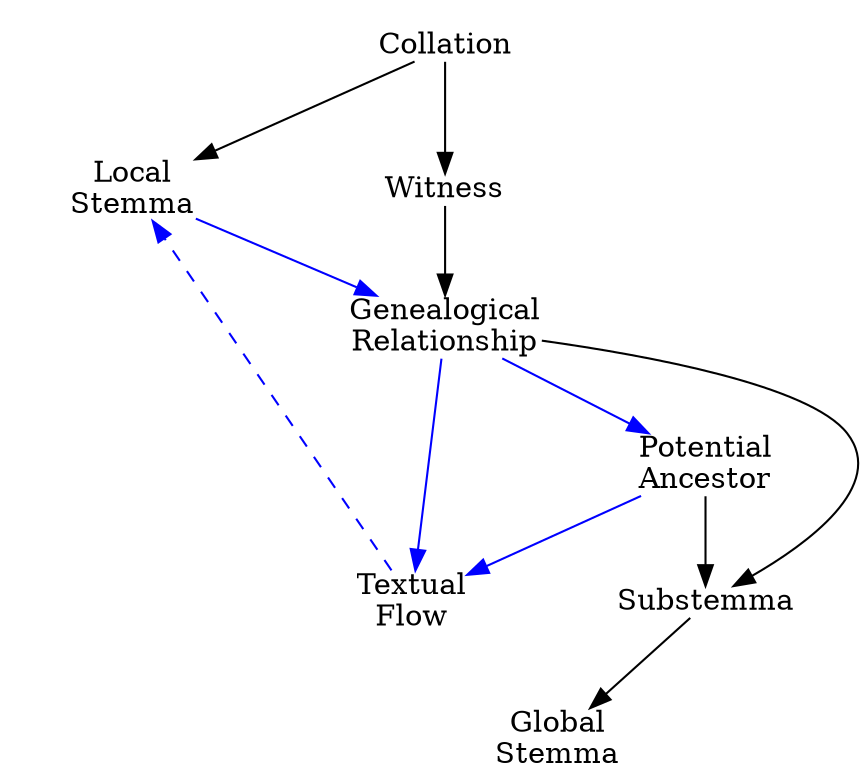 digraph roadmap {
	margin=0;
    nodesep=1;
    anchor_1[style=invis];
	collation[shape="plain", label="Collation"];
	local_stemma[shape="plain", label="Local\nStemma"];
	witness[shape="plain", label="Witness"];
	genealogical_relationship[shape="plain", label="Genealogical\nRelationship"];
	potential_ancestor[shape="plain", label="Potential\nAncestor"];
	textual_flow[shape="plain", label="Textual\nFlow"];
	substemma[shape="plain", label="Substemma"];
    global_stemma[shape="plain", label="Global\nStemma"];
    anchor_1 -> local_stemma[style=invis];
	collation -> local_stemma;
    collation -> witness;
    local_stemma -> genealogical_relationship[color=blue];
    witness -> genealogical_relationship;
    genealogical_relationship -> potential_ancestor[color=blue];
    genealogical_relationship -> textual_flow[color=blue];
    genealogical_relationship -> substemma;
    potential_ancestor -> textual_flow[color=blue];
    potential_ancestor -> substemma;
    textual_flow -> local_stemma[style=dashed, color=blue];
    substemma -> global_stemma;
    textual_flow -> global_stemma[style=invis];
}